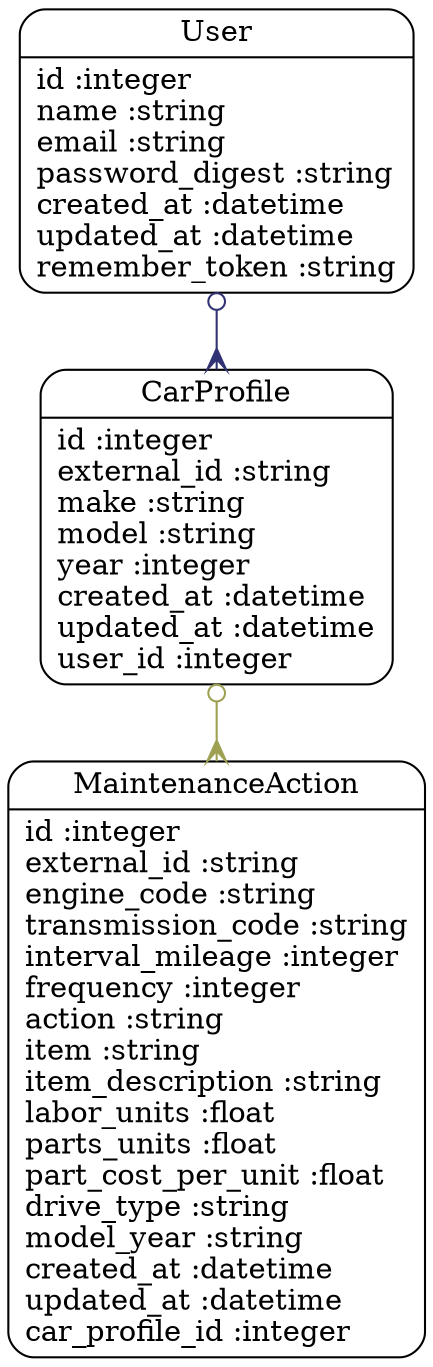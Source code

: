 digraph models_diagram {
	graph[overlap=false, splines=true]
	"CarProfile" [shape=Mrecord, label="{CarProfile|id :integer\lexternal_id :string\lmake :string\lmodel :string\lyear :integer\lcreated_at :datetime\lupdated_at :datetime\luser_id :integer\l}"]
	"MaintenanceAction" [shape=Mrecord, label="{MaintenanceAction|id :integer\lexternal_id :string\lengine_code :string\ltransmission_code :string\linterval_mileage :integer\lfrequency :integer\laction :string\litem :string\litem_description :string\llabor_units :float\lparts_units :float\lpart_cost_per_unit :float\ldrive_type :string\lmodel_year :string\lcreated_at :datetime\lupdated_at :datetime\lcar_profile_id :integer\l}"]
	"User" [shape=Mrecord, label="{User|id :integer\lname :string\lemail :string\lpassword_digest :string\lcreated_at :datetime\lupdated_at :datetime\lremember_token :string\l}"]
	"CarProfile" -> "MaintenanceAction" [arrowtail=odot, arrowhead=crow, dir=both color="#9EA151"]
	"User" -> "CarProfile" [arrowtail=odot, arrowhead=crow, dir=both color="#313273"]
}
